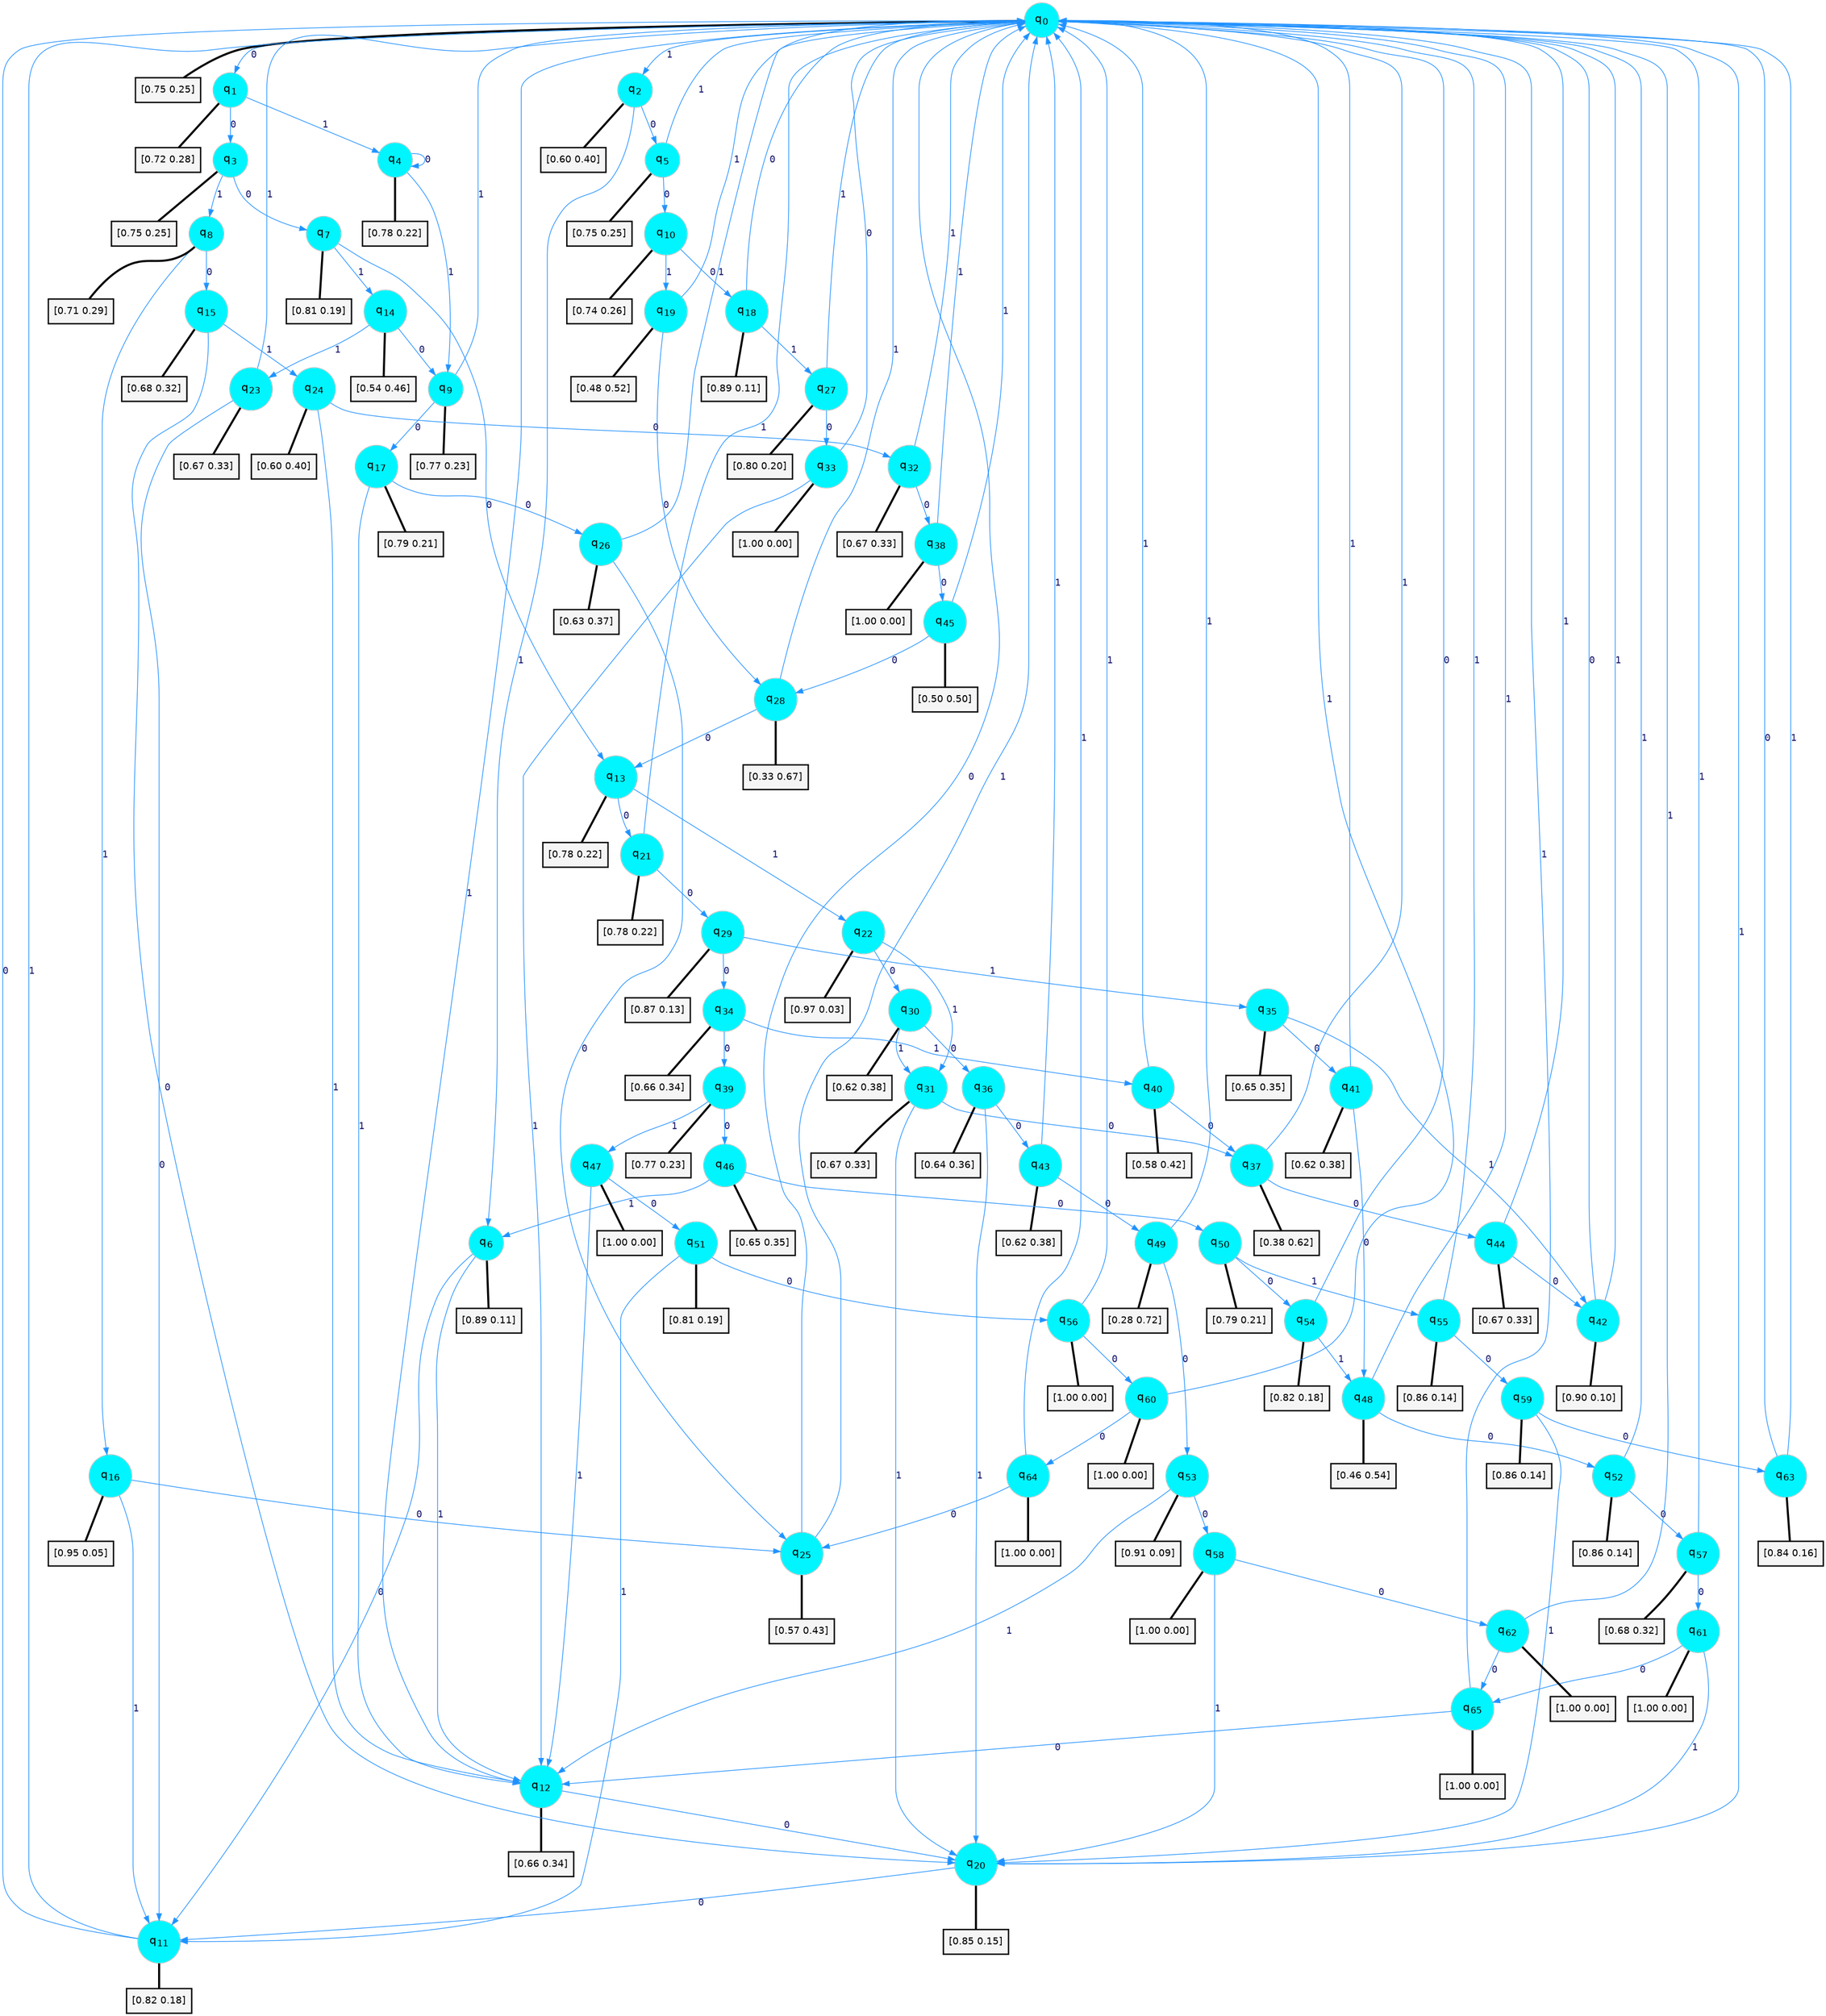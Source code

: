 digraph G {
graph [
bgcolor=transparent, dpi=300, rankdir=TD, size="40,25"];
node [
color=gray, fillcolor=turquoise1, fontcolor=black, fontname=Helvetica, fontsize=16, fontweight=bold, shape=circle, style=filled];
edge [
arrowsize=1, color=dodgerblue1, fontcolor=midnightblue, fontname=courier, fontweight=bold, penwidth=1, style=solid, weight=20];
0[label=<q<SUB>0</SUB>>];
1[label=<q<SUB>1</SUB>>];
2[label=<q<SUB>2</SUB>>];
3[label=<q<SUB>3</SUB>>];
4[label=<q<SUB>4</SUB>>];
5[label=<q<SUB>5</SUB>>];
6[label=<q<SUB>6</SUB>>];
7[label=<q<SUB>7</SUB>>];
8[label=<q<SUB>8</SUB>>];
9[label=<q<SUB>9</SUB>>];
10[label=<q<SUB>10</SUB>>];
11[label=<q<SUB>11</SUB>>];
12[label=<q<SUB>12</SUB>>];
13[label=<q<SUB>13</SUB>>];
14[label=<q<SUB>14</SUB>>];
15[label=<q<SUB>15</SUB>>];
16[label=<q<SUB>16</SUB>>];
17[label=<q<SUB>17</SUB>>];
18[label=<q<SUB>18</SUB>>];
19[label=<q<SUB>19</SUB>>];
20[label=<q<SUB>20</SUB>>];
21[label=<q<SUB>21</SUB>>];
22[label=<q<SUB>22</SUB>>];
23[label=<q<SUB>23</SUB>>];
24[label=<q<SUB>24</SUB>>];
25[label=<q<SUB>25</SUB>>];
26[label=<q<SUB>26</SUB>>];
27[label=<q<SUB>27</SUB>>];
28[label=<q<SUB>28</SUB>>];
29[label=<q<SUB>29</SUB>>];
30[label=<q<SUB>30</SUB>>];
31[label=<q<SUB>31</SUB>>];
32[label=<q<SUB>32</SUB>>];
33[label=<q<SUB>33</SUB>>];
34[label=<q<SUB>34</SUB>>];
35[label=<q<SUB>35</SUB>>];
36[label=<q<SUB>36</SUB>>];
37[label=<q<SUB>37</SUB>>];
38[label=<q<SUB>38</SUB>>];
39[label=<q<SUB>39</SUB>>];
40[label=<q<SUB>40</SUB>>];
41[label=<q<SUB>41</SUB>>];
42[label=<q<SUB>42</SUB>>];
43[label=<q<SUB>43</SUB>>];
44[label=<q<SUB>44</SUB>>];
45[label=<q<SUB>45</SUB>>];
46[label=<q<SUB>46</SUB>>];
47[label=<q<SUB>47</SUB>>];
48[label=<q<SUB>48</SUB>>];
49[label=<q<SUB>49</SUB>>];
50[label=<q<SUB>50</SUB>>];
51[label=<q<SUB>51</SUB>>];
52[label=<q<SUB>52</SUB>>];
53[label=<q<SUB>53</SUB>>];
54[label=<q<SUB>54</SUB>>];
55[label=<q<SUB>55</SUB>>];
56[label=<q<SUB>56</SUB>>];
57[label=<q<SUB>57</SUB>>];
58[label=<q<SUB>58</SUB>>];
59[label=<q<SUB>59</SUB>>];
60[label=<q<SUB>60</SUB>>];
61[label=<q<SUB>61</SUB>>];
62[label=<q<SUB>62</SUB>>];
63[label=<q<SUB>63</SUB>>];
64[label=<q<SUB>64</SUB>>];
65[label=<q<SUB>65</SUB>>];
66[label="[0.75 0.25]", shape=box,fontcolor=black, fontname=Helvetica, fontsize=14, penwidth=2, fillcolor=whitesmoke,color=black];
67[label="[0.72 0.28]", shape=box,fontcolor=black, fontname=Helvetica, fontsize=14, penwidth=2, fillcolor=whitesmoke,color=black];
68[label="[0.60 0.40]", shape=box,fontcolor=black, fontname=Helvetica, fontsize=14, penwidth=2, fillcolor=whitesmoke,color=black];
69[label="[0.75 0.25]", shape=box,fontcolor=black, fontname=Helvetica, fontsize=14, penwidth=2, fillcolor=whitesmoke,color=black];
70[label="[0.78 0.22]", shape=box,fontcolor=black, fontname=Helvetica, fontsize=14, penwidth=2, fillcolor=whitesmoke,color=black];
71[label="[0.75 0.25]", shape=box,fontcolor=black, fontname=Helvetica, fontsize=14, penwidth=2, fillcolor=whitesmoke,color=black];
72[label="[0.89 0.11]", shape=box,fontcolor=black, fontname=Helvetica, fontsize=14, penwidth=2, fillcolor=whitesmoke,color=black];
73[label="[0.81 0.19]", shape=box,fontcolor=black, fontname=Helvetica, fontsize=14, penwidth=2, fillcolor=whitesmoke,color=black];
74[label="[0.71 0.29]", shape=box,fontcolor=black, fontname=Helvetica, fontsize=14, penwidth=2, fillcolor=whitesmoke,color=black];
75[label="[0.77 0.23]", shape=box,fontcolor=black, fontname=Helvetica, fontsize=14, penwidth=2, fillcolor=whitesmoke,color=black];
76[label="[0.74 0.26]", shape=box,fontcolor=black, fontname=Helvetica, fontsize=14, penwidth=2, fillcolor=whitesmoke,color=black];
77[label="[0.82 0.18]", shape=box,fontcolor=black, fontname=Helvetica, fontsize=14, penwidth=2, fillcolor=whitesmoke,color=black];
78[label="[0.66 0.34]", shape=box,fontcolor=black, fontname=Helvetica, fontsize=14, penwidth=2, fillcolor=whitesmoke,color=black];
79[label="[0.78 0.22]", shape=box,fontcolor=black, fontname=Helvetica, fontsize=14, penwidth=2, fillcolor=whitesmoke,color=black];
80[label="[0.54 0.46]", shape=box,fontcolor=black, fontname=Helvetica, fontsize=14, penwidth=2, fillcolor=whitesmoke,color=black];
81[label="[0.68 0.32]", shape=box,fontcolor=black, fontname=Helvetica, fontsize=14, penwidth=2, fillcolor=whitesmoke,color=black];
82[label="[0.95 0.05]", shape=box,fontcolor=black, fontname=Helvetica, fontsize=14, penwidth=2, fillcolor=whitesmoke,color=black];
83[label="[0.79 0.21]", shape=box,fontcolor=black, fontname=Helvetica, fontsize=14, penwidth=2, fillcolor=whitesmoke,color=black];
84[label="[0.89 0.11]", shape=box,fontcolor=black, fontname=Helvetica, fontsize=14, penwidth=2, fillcolor=whitesmoke,color=black];
85[label="[0.48 0.52]", shape=box,fontcolor=black, fontname=Helvetica, fontsize=14, penwidth=2, fillcolor=whitesmoke,color=black];
86[label="[0.85 0.15]", shape=box,fontcolor=black, fontname=Helvetica, fontsize=14, penwidth=2, fillcolor=whitesmoke,color=black];
87[label="[0.78 0.22]", shape=box,fontcolor=black, fontname=Helvetica, fontsize=14, penwidth=2, fillcolor=whitesmoke,color=black];
88[label="[0.97 0.03]", shape=box,fontcolor=black, fontname=Helvetica, fontsize=14, penwidth=2, fillcolor=whitesmoke,color=black];
89[label="[0.67 0.33]", shape=box,fontcolor=black, fontname=Helvetica, fontsize=14, penwidth=2, fillcolor=whitesmoke,color=black];
90[label="[0.60 0.40]", shape=box,fontcolor=black, fontname=Helvetica, fontsize=14, penwidth=2, fillcolor=whitesmoke,color=black];
91[label="[0.57 0.43]", shape=box,fontcolor=black, fontname=Helvetica, fontsize=14, penwidth=2, fillcolor=whitesmoke,color=black];
92[label="[0.63 0.37]", shape=box,fontcolor=black, fontname=Helvetica, fontsize=14, penwidth=2, fillcolor=whitesmoke,color=black];
93[label="[0.80 0.20]", shape=box,fontcolor=black, fontname=Helvetica, fontsize=14, penwidth=2, fillcolor=whitesmoke,color=black];
94[label="[0.33 0.67]", shape=box,fontcolor=black, fontname=Helvetica, fontsize=14, penwidth=2, fillcolor=whitesmoke,color=black];
95[label="[0.87 0.13]", shape=box,fontcolor=black, fontname=Helvetica, fontsize=14, penwidth=2, fillcolor=whitesmoke,color=black];
96[label="[0.62 0.38]", shape=box,fontcolor=black, fontname=Helvetica, fontsize=14, penwidth=2, fillcolor=whitesmoke,color=black];
97[label="[0.67 0.33]", shape=box,fontcolor=black, fontname=Helvetica, fontsize=14, penwidth=2, fillcolor=whitesmoke,color=black];
98[label="[0.67 0.33]", shape=box,fontcolor=black, fontname=Helvetica, fontsize=14, penwidth=2, fillcolor=whitesmoke,color=black];
99[label="[1.00 0.00]", shape=box,fontcolor=black, fontname=Helvetica, fontsize=14, penwidth=2, fillcolor=whitesmoke,color=black];
100[label="[0.66 0.34]", shape=box,fontcolor=black, fontname=Helvetica, fontsize=14, penwidth=2, fillcolor=whitesmoke,color=black];
101[label="[0.65 0.35]", shape=box,fontcolor=black, fontname=Helvetica, fontsize=14, penwidth=2, fillcolor=whitesmoke,color=black];
102[label="[0.64 0.36]", shape=box,fontcolor=black, fontname=Helvetica, fontsize=14, penwidth=2, fillcolor=whitesmoke,color=black];
103[label="[0.38 0.62]", shape=box,fontcolor=black, fontname=Helvetica, fontsize=14, penwidth=2, fillcolor=whitesmoke,color=black];
104[label="[1.00 0.00]", shape=box,fontcolor=black, fontname=Helvetica, fontsize=14, penwidth=2, fillcolor=whitesmoke,color=black];
105[label="[0.77 0.23]", shape=box,fontcolor=black, fontname=Helvetica, fontsize=14, penwidth=2, fillcolor=whitesmoke,color=black];
106[label="[0.58 0.42]", shape=box,fontcolor=black, fontname=Helvetica, fontsize=14, penwidth=2, fillcolor=whitesmoke,color=black];
107[label="[0.62 0.38]", shape=box,fontcolor=black, fontname=Helvetica, fontsize=14, penwidth=2, fillcolor=whitesmoke,color=black];
108[label="[0.90 0.10]", shape=box,fontcolor=black, fontname=Helvetica, fontsize=14, penwidth=2, fillcolor=whitesmoke,color=black];
109[label="[0.62 0.38]", shape=box,fontcolor=black, fontname=Helvetica, fontsize=14, penwidth=2, fillcolor=whitesmoke,color=black];
110[label="[0.67 0.33]", shape=box,fontcolor=black, fontname=Helvetica, fontsize=14, penwidth=2, fillcolor=whitesmoke,color=black];
111[label="[0.50 0.50]", shape=box,fontcolor=black, fontname=Helvetica, fontsize=14, penwidth=2, fillcolor=whitesmoke,color=black];
112[label="[0.65 0.35]", shape=box,fontcolor=black, fontname=Helvetica, fontsize=14, penwidth=2, fillcolor=whitesmoke,color=black];
113[label="[1.00 0.00]", shape=box,fontcolor=black, fontname=Helvetica, fontsize=14, penwidth=2, fillcolor=whitesmoke,color=black];
114[label="[0.46 0.54]", shape=box,fontcolor=black, fontname=Helvetica, fontsize=14, penwidth=2, fillcolor=whitesmoke,color=black];
115[label="[0.28 0.72]", shape=box,fontcolor=black, fontname=Helvetica, fontsize=14, penwidth=2, fillcolor=whitesmoke,color=black];
116[label="[0.79 0.21]", shape=box,fontcolor=black, fontname=Helvetica, fontsize=14, penwidth=2, fillcolor=whitesmoke,color=black];
117[label="[0.81 0.19]", shape=box,fontcolor=black, fontname=Helvetica, fontsize=14, penwidth=2, fillcolor=whitesmoke,color=black];
118[label="[0.86 0.14]", shape=box,fontcolor=black, fontname=Helvetica, fontsize=14, penwidth=2, fillcolor=whitesmoke,color=black];
119[label="[0.91 0.09]", shape=box,fontcolor=black, fontname=Helvetica, fontsize=14, penwidth=2, fillcolor=whitesmoke,color=black];
120[label="[0.82 0.18]", shape=box,fontcolor=black, fontname=Helvetica, fontsize=14, penwidth=2, fillcolor=whitesmoke,color=black];
121[label="[0.86 0.14]", shape=box,fontcolor=black, fontname=Helvetica, fontsize=14, penwidth=2, fillcolor=whitesmoke,color=black];
122[label="[1.00 0.00]", shape=box,fontcolor=black, fontname=Helvetica, fontsize=14, penwidth=2, fillcolor=whitesmoke,color=black];
123[label="[0.68 0.32]", shape=box,fontcolor=black, fontname=Helvetica, fontsize=14, penwidth=2, fillcolor=whitesmoke,color=black];
124[label="[1.00 0.00]", shape=box,fontcolor=black, fontname=Helvetica, fontsize=14, penwidth=2, fillcolor=whitesmoke,color=black];
125[label="[0.86 0.14]", shape=box,fontcolor=black, fontname=Helvetica, fontsize=14, penwidth=2, fillcolor=whitesmoke,color=black];
126[label="[1.00 0.00]", shape=box,fontcolor=black, fontname=Helvetica, fontsize=14, penwidth=2, fillcolor=whitesmoke,color=black];
127[label="[1.00 0.00]", shape=box,fontcolor=black, fontname=Helvetica, fontsize=14, penwidth=2, fillcolor=whitesmoke,color=black];
128[label="[1.00 0.00]", shape=box,fontcolor=black, fontname=Helvetica, fontsize=14, penwidth=2, fillcolor=whitesmoke,color=black];
129[label="[0.84 0.16]", shape=box,fontcolor=black, fontname=Helvetica, fontsize=14, penwidth=2, fillcolor=whitesmoke,color=black];
130[label="[1.00 0.00]", shape=box,fontcolor=black, fontname=Helvetica, fontsize=14, penwidth=2, fillcolor=whitesmoke,color=black];
131[label="[1.00 0.00]", shape=box,fontcolor=black, fontname=Helvetica, fontsize=14, penwidth=2, fillcolor=whitesmoke,color=black];
0->1 [label=0];
0->2 [label=1];
0->66 [arrowhead=none, penwidth=3,color=black];
1->3 [label=0];
1->4 [label=1];
1->67 [arrowhead=none, penwidth=3,color=black];
2->5 [label=0];
2->6 [label=1];
2->68 [arrowhead=none, penwidth=3,color=black];
3->7 [label=0];
3->8 [label=1];
3->69 [arrowhead=none, penwidth=3,color=black];
4->4 [label=0];
4->9 [label=1];
4->70 [arrowhead=none, penwidth=3,color=black];
5->10 [label=0];
5->0 [label=1];
5->71 [arrowhead=none, penwidth=3,color=black];
6->11 [label=0];
6->12 [label=1];
6->72 [arrowhead=none, penwidth=3,color=black];
7->13 [label=0];
7->14 [label=1];
7->73 [arrowhead=none, penwidth=3,color=black];
8->15 [label=0];
8->16 [label=1];
8->74 [arrowhead=none, penwidth=3,color=black];
9->17 [label=0];
9->0 [label=1];
9->75 [arrowhead=none, penwidth=3,color=black];
10->18 [label=0];
10->19 [label=1];
10->76 [arrowhead=none, penwidth=3,color=black];
11->0 [label=0];
11->0 [label=1];
11->77 [arrowhead=none, penwidth=3,color=black];
12->20 [label=0];
12->0 [label=1];
12->78 [arrowhead=none, penwidth=3,color=black];
13->21 [label=0];
13->22 [label=1];
13->79 [arrowhead=none, penwidth=3,color=black];
14->9 [label=0];
14->23 [label=1];
14->80 [arrowhead=none, penwidth=3,color=black];
15->20 [label=0];
15->24 [label=1];
15->81 [arrowhead=none, penwidth=3,color=black];
16->25 [label=0];
16->11 [label=1];
16->82 [arrowhead=none, penwidth=3,color=black];
17->26 [label=0];
17->12 [label=1];
17->83 [arrowhead=none, penwidth=3,color=black];
18->0 [label=0];
18->27 [label=1];
18->84 [arrowhead=none, penwidth=3,color=black];
19->28 [label=0];
19->0 [label=1];
19->85 [arrowhead=none, penwidth=3,color=black];
20->11 [label=0];
20->0 [label=1];
20->86 [arrowhead=none, penwidth=3,color=black];
21->29 [label=0];
21->0 [label=1];
21->87 [arrowhead=none, penwidth=3,color=black];
22->30 [label=0];
22->31 [label=1];
22->88 [arrowhead=none, penwidth=3,color=black];
23->11 [label=0];
23->0 [label=1];
23->89 [arrowhead=none, penwidth=3,color=black];
24->32 [label=0];
24->12 [label=1];
24->90 [arrowhead=none, penwidth=3,color=black];
25->0 [label=0];
25->0 [label=1];
25->91 [arrowhead=none, penwidth=3,color=black];
26->25 [label=0];
26->0 [label=1];
26->92 [arrowhead=none, penwidth=3,color=black];
27->33 [label=0];
27->0 [label=1];
27->93 [arrowhead=none, penwidth=3,color=black];
28->13 [label=0];
28->0 [label=1];
28->94 [arrowhead=none, penwidth=3,color=black];
29->34 [label=0];
29->35 [label=1];
29->95 [arrowhead=none, penwidth=3,color=black];
30->36 [label=0];
30->31 [label=1];
30->96 [arrowhead=none, penwidth=3,color=black];
31->37 [label=0];
31->20 [label=1];
31->97 [arrowhead=none, penwidth=3,color=black];
32->38 [label=0];
32->0 [label=1];
32->98 [arrowhead=none, penwidth=3,color=black];
33->0 [label=0];
33->12 [label=1];
33->99 [arrowhead=none, penwidth=3,color=black];
34->39 [label=0];
34->40 [label=1];
34->100 [arrowhead=none, penwidth=3,color=black];
35->41 [label=0];
35->42 [label=1];
35->101 [arrowhead=none, penwidth=3,color=black];
36->43 [label=0];
36->20 [label=1];
36->102 [arrowhead=none, penwidth=3,color=black];
37->44 [label=0];
37->0 [label=1];
37->103 [arrowhead=none, penwidth=3,color=black];
38->45 [label=0];
38->0 [label=1];
38->104 [arrowhead=none, penwidth=3,color=black];
39->46 [label=0];
39->47 [label=1];
39->105 [arrowhead=none, penwidth=3,color=black];
40->37 [label=0];
40->0 [label=1];
40->106 [arrowhead=none, penwidth=3,color=black];
41->48 [label=0];
41->0 [label=1];
41->107 [arrowhead=none, penwidth=3,color=black];
42->0 [label=0];
42->0 [label=1];
42->108 [arrowhead=none, penwidth=3,color=black];
43->49 [label=0];
43->0 [label=1];
43->109 [arrowhead=none, penwidth=3,color=black];
44->42 [label=0];
44->0 [label=1];
44->110 [arrowhead=none, penwidth=3,color=black];
45->28 [label=0];
45->0 [label=1];
45->111 [arrowhead=none, penwidth=3,color=black];
46->50 [label=0];
46->6 [label=1];
46->112 [arrowhead=none, penwidth=3,color=black];
47->51 [label=0];
47->12 [label=1];
47->113 [arrowhead=none, penwidth=3,color=black];
48->52 [label=0];
48->0 [label=1];
48->114 [arrowhead=none, penwidth=3,color=black];
49->53 [label=0];
49->0 [label=1];
49->115 [arrowhead=none, penwidth=3,color=black];
50->54 [label=0];
50->55 [label=1];
50->116 [arrowhead=none, penwidth=3,color=black];
51->56 [label=0];
51->11 [label=1];
51->117 [arrowhead=none, penwidth=3,color=black];
52->57 [label=0];
52->0 [label=1];
52->118 [arrowhead=none, penwidth=3,color=black];
53->58 [label=0];
53->12 [label=1];
53->119 [arrowhead=none, penwidth=3,color=black];
54->0 [label=0];
54->48 [label=1];
54->120 [arrowhead=none, penwidth=3,color=black];
55->59 [label=0];
55->0 [label=1];
55->121 [arrowhead=none, penwidth=3,color=black];
56->60 [label=0];
56->0 [label=1];
56->122 [arrowhead=none, penwidth=3,color=black];
57->61 [label=0];
57->0 [label=1];
57->123 [arrowhead=none, penwidth=3,color=black];
58->62 [label=0];
58->20 [label=1];
58->124 [arrowhead=none, penwidth=3,color=black];
59->63 [label=0];
59->20 [label=1];
59->125 [arrowhead=none, penwidth=3,color=black];
60->64 [label=0];
60->0 [label=1];
60->126 [arrowhead=none, penwidth=3,color=black];
61->65 [label=0];
61->20 [label=1];
61->127 [arrowhead=none, penwidth=3,color=black];
62->65 [label=0];
62->0 [label=1];
62->128 [arrowhead=none, penwidth=3,color=black];
63->0 [label=0];
63->0 [label=1];
63->129 [arrowhead=none, penwidth=3,color=black];
64->25 [label=0];
64->0 [label=1];
64->130 [arrowhead=none, penwidth=3,color=black];
65->12 [label=0];
65->0 [label=1];
65->131 [arrowhead=none, penwidth=3,color=black];
}
